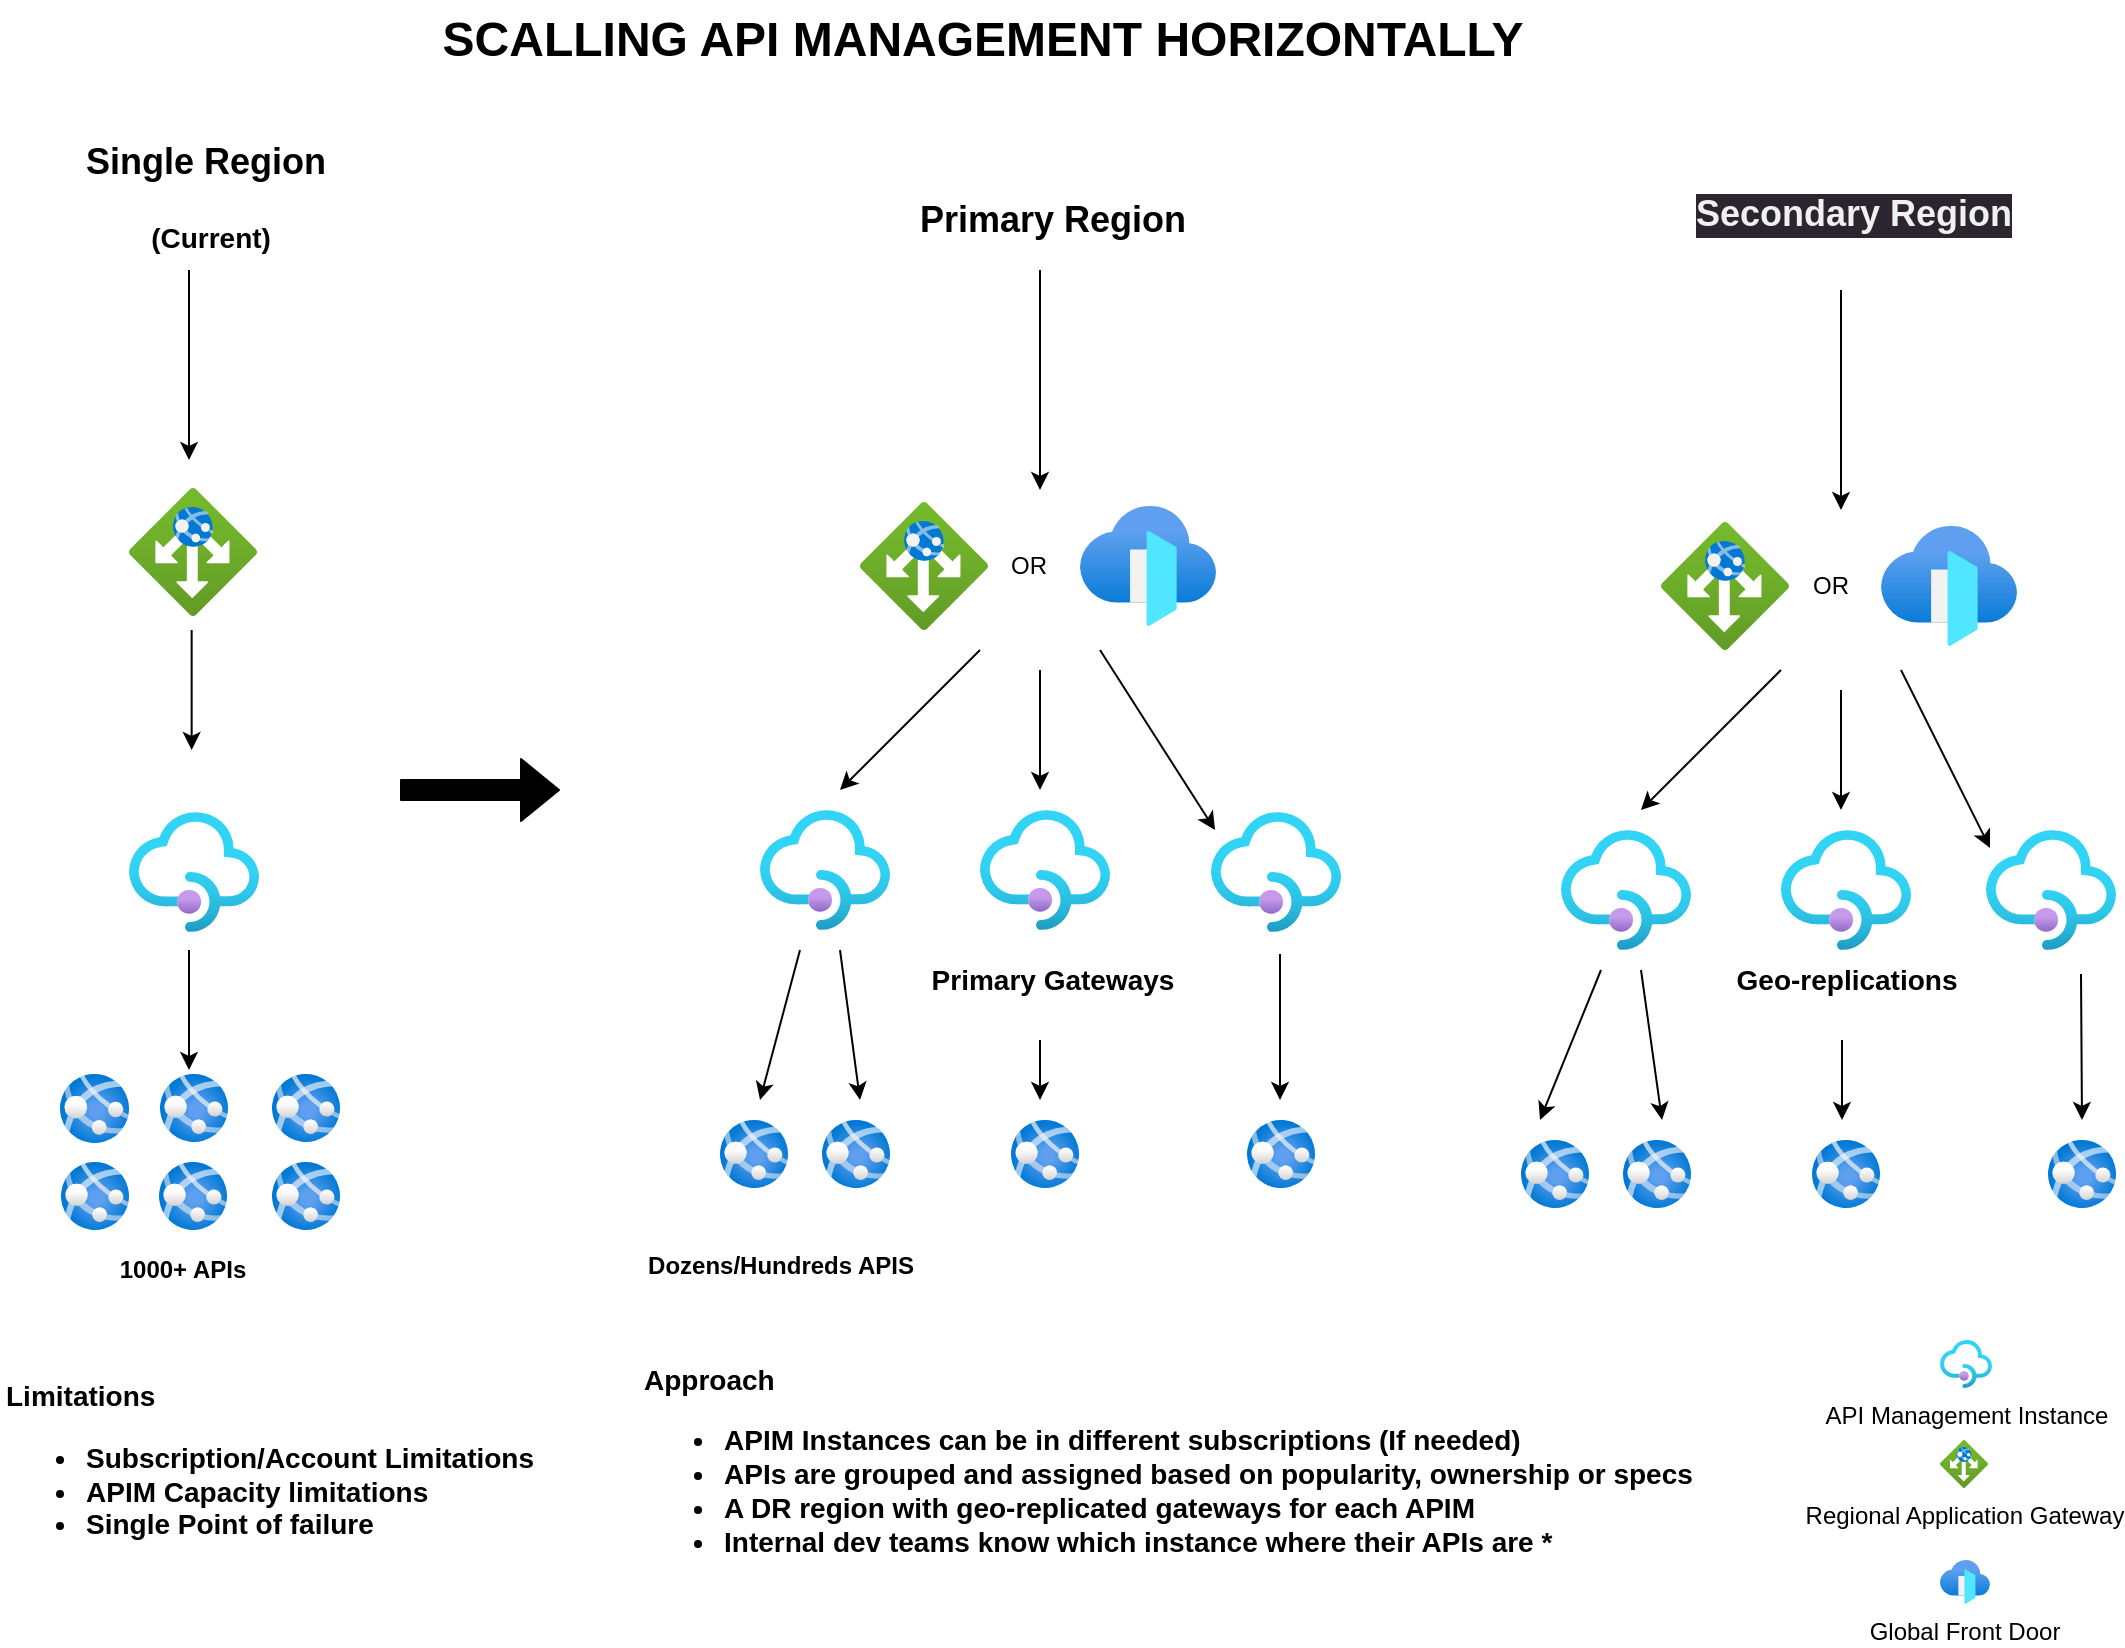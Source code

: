 <mxfile>
    <diagram id="sx23OyOSL30-2_I1Kx4o" name="Page-1">
        <mxGraphModel dx="1258" dy="-224" grid="1" gridSize="10" guides="1" tooltips="1" connect="1" arrows="1" fold="1" page="1" pageScale="1" pageWidth="1100" pageHeight="850" math="0" shadow="0">
            <root>
                <mxCell id="0"/>
                <mxCell id="1" parent="0"/>
                <mxCell id="19" value="" style="aspect=fixed;html=1;points=[];align=center;image;fontSize=12;image=img/lib/azure2/integration/API_Management_Services.svg;" parent="1" vertex="1">
                    <mxGeometry x="390" y="1255" width="65" height="60" as="geometry"/>
                </mxCell>
                <mxCell id="20" value="" style="aspect=fixed;html=1;points=[];align=center;image;fontSize=12;image=img/lib/azure2/integration/API_Management_Services.svg;" parent="1" vertex="1">
                    <mxGeometry x="500" y="1255" width="65" height="60" as="geometry"/>
                </mxCell>
                <mxCell id="21" value="" style="aspect=fixed;html=1;points=[];align=center;image;fontSize=12;image=img/lib/azure2/integration/API_Management_Services.svg;" parent="1" vertex="1">
                    <mxGeometry x="615.5" y="1256" width="65" height="60" as="geometry"/>
                </mxCell>
                <mxCell id="23" value="" style="aspect=fixed;html=1;points=[];align=center;image;fontSize=12;image=img/lib/azure2/networking/Application_Gateways.svg;" parent="1" vertex="1">
                    <mxGeometry x="440" y="1101" width="64" height="64" as="geometry"/>
                </mxCell>
                <mxCell id="25" style="edgeStyle=none;html=1;" parent="1" edge="1">
                    <mxGeometry relative="1" as="geometry">
                        <mxPoint x="430" y="1245" as="targetPoint"/>
                        <mxPoint x="500" y="1175" as="sourcePoint"/>
                    </mxGeometry>
                </mxCell>
                <mxCell id="26" style="edgeStyle=none;html=1;" parent="1" edge="1">
                    <mxGeometry relative="1" as="geometry">
                        <mxPoint x="530" y="1095" as="targetPoint"/>
                        <mxPoint x="530" y="985" as="sourcePoint"/>
                    </mxGeometry>
                </mxCell>
                <mxCell id="27" value="" style="aspect=fixed;html=1;points=[];align=center;image;fontSize=12;image=img/lib/azure2/networking/Front_Doors.svg;" parent="1" vertex="1">
                    <mxGeometry x="550" y="1103" width="68" height="60" as="geometry"/>
                </mxCell>
                <mxCell id="28" value="OR" style="text;html=1;align=center;verticalAlign=middle;resizable=0;points=[];autosize=1;strokeColor=none;fillColor=none;" parent="1" vertex="1">
                    <mxGeometry x="504" y="1118" width="40" height="30" as="geometry"/>
                </mxCell>
                <mxCell id="29" value="" style="aspect=fixed;html=1;points=[];align=center;image;fontSize=12;image=img/lib/azure2/app_services/App_Services.svg;" parent="1" vertex="1">
                    <mxGeometry x="421" y="1410" width="34" height="34" as="geometry"/>
                </mxCell>
                <mxCell id="30" value="" style="aspect=fixed;html=1;points=[];align=center;image;fontSize=12;image=img/lib/azure2/app_services/App_Services.svg;" parent="1" vertex="1">
                    <mxGeometry x="370" y="1410" width="34" height="34" as="geometry"/>
                </mxCell>
                <mxCell id="31" value="" style="aspect=fixed;html=1;points=[];align=center;image;fontSize=12;image=img/lib/azure2/app_services/App_Services.svg;" parent="1" vertex="1">
                    <mxGeometry x="515.5" y="1410" width="34" height="34" as="geometry"/>
                </mxCell>
                <mxCell id="32" value="" style="aspect=fixed;html=1;points=[];align=center;image;fontSize=12;image=img/lib/azure2/app_services/App_Services.svg;" parent="1" vertex="1">
                    <mxGeometry x="633.5" y="1410" width="34" height="34" as="geometry"/>
                </mxCell>
                <mxCell id="33" style="edgeStyle=none;html=1;" parent="1" edge="1">
                    <mxGeometry relative="1" as="geometry">
                        <mxPoint x="390" y="1400" as="targetPoint"/>
                        <mxPoint x="410" y="1325" as="sourcePoint"/>
                    </mxGeometry>
                </mxCell>
                <mxCell id="36" style="edgeStyle=none;html=1;" parent="1" edge="1">
                    <mxGeometry relative="1" as="geometry">
                        <mxPoint x="530" y="1245" as="targetPoint"/>
                        <mxPoint x="530" y="1185" as="sourcePoint"/>
                    </mxGeometry>
                </mxCell>
                <mxCell id="38" style="edgeStyle=none;html=1;entryX=0.031;entryY=0.15;entryDx=0;entryDy=0;entryPerimeter=0;" parent="1" target="21" edge="1">
                    <mxGeometry relative="1" as="geometry">
                        <mxPoint x="640" y="1245" as="targetPoint"/>
                        <mxPoint x="560" y="1175" as="sourcePoint"/>
                    </mxGeometry>
                </mxCell>
                <mxCell id="39" style="edgeStyle=none;html=1;" parent="1" edge="1">
                    <mxGeometry relative="1" as="geometry">
                        <mxPoint x="440" y="1400" as="targetPoint"/>
                        <mxPoint x="430" y="1325" as="sourcePoint"/>
                    </mxGeometry>
                </mxCell>
                <mxCell id="41" style="edgeStyle=none;html=1;" parent="1" edge="1">
                    <mxGeometry relative="1" as="geometry">
                        <mxPoint x="530" y="1400" as="targetPoint"/>
                        <mxPoint x="530" y="1370" as="sourcePoint"/>
                    </mxGeometry>
                </mxCell>
                <mxCell id="42" style="edgeStyle=none;html=1;" parent="1" edge="1">
                    <mxGeometry relative="1" as="geometry">
                        <mxPoint x="650" y="1400" as="targetPoint"/>
                        <mxPoint x="650" y="1327" as="sourcePoint"/>
                    </mxGeometry>
                </mxCell>
                <mxCell id="43" value="" style="aspect=fixed;html=1;points=[];align=center;image;fontSize=12;image=img/lib/azure2/integration/API_Management_Services.svg;" parent="1" vertex="1">
                    <mxGeometry x="790.5" y="1265" width="65" height="60" as="geometry"/>
                </mxCell>
                <mxCell id="44" value="" style="aspect=fixed;html=1;points=[];align=center;image;fontSize=12;image=img/lib/azure2/integration/API_Management_Services.svg;" parent="1" vertex="1">
                    <mxGeometry x="900.5" y="1265" width="65" height="60" as="geometry"/>
                </mxCell>
                <mxCell id="45" value="" style="aspect=fixed;html=1;points=[];align=center;image;fontSize=12;image=img/lib/azure2/integration/API_Management_Services.svg;" parent="1" vertex="1">
                    <mxGeometry x="1003" y="1265" width="65" height="60" as="geometry"/>
                </mxCell>
                <mxCell id="46" value="" style="aspect=fixed;html=1;points=[];align=center;image;fontSize=12;image=img/lib/azure2/networking/Application_Gateways.svg;" parent="1" vertex="1">
                    <mxGeometry x="840.5" y="1111" width="64" height="64" as="geometry"/>
                </mxCell>
                <mxCell id="47" style="edgeStyle=none;html=1;" parent="1" edge="1">
                    <mxGeometry relative="1" as="geometry">
                        <mxPoint x="830.5" y="1255" as="targetPoint"/>
                        <mxPoint x="900.5" y="1185" as="sourcePoint"/>
                    </mxGeometry>
                </mxCell>
                <mxCell id="48" style="edgeStyle=none;html=1;" parent="1" edge="1">
                    <mxGeometry relative="1" as="geometry">
                        <mxPoint x="930.5" y="1105" as="targetPoint"/>
                        <mxPoint x="930.5" y="995" as="sourcePoint"/>
                    </mxGeometry>
                </mxCell>
                <mxCell id="49" value="" style="aspect=fixed;html=1;points=[];align=center;image;fontSize=12;image=img/lib/azure2/networking/Front_Doors.svg;" parent="1" vertex="1">
                    <mxGeometry x="950.5" y="1113" width="68" height="60" as="geometry"/>
                </mxCell>
                <mxCell id="50" value="OR" style="text;html=1;align=center;verticalAlign=middle;resizable=0;points=[];autosize=1;strokeColor=none;fillColor=none;" parent="1" vertex="1">
                    <mxGeometry x="904.5" y="1128" width="40" height="30" as="geometry"/>
                </mxCell>
                <mxCell id="51" value="" style="aspect=fixed;html=1;points=[];align=center;image;fontSize=12;image=img/lib/azure2/app_services/App_Services.svg;" parent="1" vertex="1">
                    <mxGeometry x="821.5" y="1420" width="34" height="34" as="geometry"/>
                </mxCell>
                <mxCell id="52" value="" style="aspect=fixed;html=1;points=[];align=center;image;fontSize=12;image=img/lib/azure2/app_services/App_Services.svg;" parent="1" vertex="1">
                    <mxGeometry x="770.5" y="1420" width="34" height="34" as="geometry"/>
                </mxCell>
                <mxCell id="53" value="" style="aspect=fixed;html=1;points=[];align=center;image;fontSize=12;image=img/lib/azure2/app_services/App_Services.svg;" parent="1" vertex="1">
                    <mxGeometry x="916" y="1420" width="34" height="34" as="geometry"/>
                </mxCell>
                <mxCell id="54" value="" style="aspect=fixed;html=1;points=[];align=center;image;fontSize=12;image=img/lib/azure2/app_services/App_Services.svg;" parent="1" vertex="1">
                    <mxGeometry x="1034" y="1420" width="34" height="34" as="geometry"/>
                </mxCell>
                <mxCell id="55" style="edgeStyle=none;html=1;" parent="1" edge="1">
                    <mxGeometry relative="1" as="geometry">
                        <mxPoint x="780" y="1410" as="targetPoint"/>
                        <mxPoint x="810.5" y="1335" as="sourcePoint"/>
                    </mxGeometry>
                </mxCell>
                <mxCell id="56" style="edgeStyle=none;html=1;" parent="1" edge="1">
                    <mxGeometry relative="1" as="geometry">
                        <mxPoint x="930.5" y="1255" as="targetPoint"/>
                        <mxPoint x="930.5" y="1195" as="sourcePoint"/>
                    </mxGeometry>
                </mxCell>
                <mxCell id="57" style="edgeStyle=none;html=1;entryX=0.031;entryY=0.15;entryDx=0;entryDy=0;entryPerimeter=0;" parent="1" target="45" edge="1">
                    <mxGeometry relative="1" as="geometry">
                        <mxPoint x="1040.5" y="1255" as="targetPoint"/>
                        <mxPoint x="960.5" y="1185" as="sourcePoint"/>
                    </mxGeometry>
                </mxCell>
                <mxCell id="58" style="edgeStyle=none;html=1;" parent="1" edge="1">
                    <mxGeometry relative="1" as="geometry">
                        <mxPoint x="841" y="1410" as="targetPoint"/>
                        <mxPoint x="830.5" y="1335" as="sourcePoint"/>
                    </mxGeometry>
                </mxCell>
                <mxCell id="59" style="edgeStyle=none;html=1;" parent="1" edge="1">
                    <mxGeometry relative="1" as="geometry">
                        <mxPoint x="931" y="1410" as="targetPoint"/>
                        <mxPoint x="931" y="1370" as="sourcePoint"/>
                    </mxGeometry>
                </mxCell>
                <mxCell id="60" style="edgeStyle=none;html=1;" parent="1" edge="1">
                    <mxGeometry relative="1" as="geometry">
                        <mxPoint x="1051" y="1410" as="targetPoint"/>
                        <mxPoint x="1050.5" y="1337" as="sourcePoint"/>
                    </mxGeometry>
                </mxCell>
                <mxCell id="61" value="&lt;h2&gt;Primary Region&lt;/h2&gt;" style="text;html=1;align=center;verticalAlign=middle;resizable=0;points=[];autosize=1;strokeColor=none;fillColor=none;" parent="1" vertex="1">
                    <mxGeometry x="455.5" y="930" width="160" height="60" as="geometry"/>
                </mxCell>
                <mxCell id="64" value="" style="aspect=fixed;html=1;points=[];align=center;image;fontSize=12;image=img/lib/azure2/integration/API_Management_Services.svg;" parent="1" vertex="1">
                    <mxGeometry x="74.5" y="1256" width="65" height="60" as="geometry"/>
                </mxCell>
                <mxCell id="66" value="" style="aspect=fixed;html=1;points=[];align=center;image;fontSize=12;image=img/lib/azure2/networking/Application_Gateways.svg;" parent="1" vertex="1">
                    <mxGeometry x="74.5" y="1094" width="64" height="64" as="geometry"/>
                </mxCell>
                <mxCell id="68" style="edgeStyle=none;html=1;" parent="1" edge="1">
                    <mxGeometry relative="1" as="geometry">
                        <mxPoint x="104.5" y="1080" as="targetPoint"/>
                        <mxPoint x="104.5" y="985" as="sourcePoint"/>
                    </mxGeometry>
                </mxCell>
                <mxCell id="73" value="" style="aspect=fixed;html=1;points=[];align=center;image;fontSize=12;image=img/lib/azure2/app_services/App_Services.svg;" parent="1" vertex="1">
                    <mxGeometry x="90" y="1387" width="34" height="34" as="geometry"/>
                </mxCell>
                <mxCell id="76" style="edgeStyle=none;html=1;" parent="1" edge="1">
                    <mxGeometry relative="1" as="geometry">
                        <mxPoint x="105.83" y="1225" as="targetPoint"/>
                        <mxPoint x="105.83" y="1165" as="sourcePoint"/>
                    </mxGeometry>
                </mxCell>
                <mxCell id="79" style="edgeStyle=none;html=1;" parent="1" edge="1">
                    <mxGeometry relative="1" as="geometry">
                        <mxPoint x="104.5" y="1385" as="targetPoint"/>
                        <mxPoint x="104.5" y="1325" as="sourcePoint"/>
                    </mxGeometry>
                </mxCell>
                <mxCell id="81" value="&lt;h2&gt;Single Region&amp;nbsp;&lt;/h2&gt;&lt;h2&gt;&lt;font style=&quot;font-size: 14px;&quot;&gt;(Current)&lt;/font&gt;&lt;/h2&gt;" style="text;html=1;align=center;verticalAlign=middle;resizable=0;points=[];autosize=1;strokeColor=none;fillColor=none;" parent="1" vertex="1">
                    <mxGeometry x="40" y="900" width="150" height="100" as="geometry"/>
                </mxCell>
                <mxCell id="82" value="" style="aspect=fixed;html=1;points=[];align=center;image;fontSize=12;image=img/lib/azure2/app_services/App_Services.svg;" parent="1" vertex="1">
                    <mxGeometry x="40" y="1387" width="34.5" height="34.5" as="geometry"/>
                </mxCell>
                <mxCell id="83" value="" style="aspect=fixed;html=1;points=[];align=center;image;fontSize=12;image=img/lib/azure2/app_services/App_Services.svg;" parent="1" vertex="1">
                    <mxGeometry x="40.5" y="1431" width="34" height="34" as="geometry"/>
                </mxCell>
                <mxCell id="84" value="" style="aspect=fixed;html=1;points=[];align=center;image;fontSize=12;image=img/lib/azure2/app_services/App_Services.svg;" parent="1" vertex="1">
                    <mxGeometry x="89.5" y="1431" width="34" height="34" as="geometry"/>
                </mxCell>
                <mxCell id="85" value="" style="aspect=fixed;html=1;points=[];align=center;image;fontSize=12;image=img/lib/azure2/app_services/App_Services.svg;" parent="1" vertex="1">
                    <mxGeometry x="146" y="1387" width="34" height="34" as="geometry"/>
                </mxCell>
                <mxCell id="86" value="" style="aspect=fixed;html=1;points=[];align=center;image;fontSize=12;image=img/lib/azure2/app_services/App_Services.svg;" parent="1" vertex="1">
                    <mxGeometry x="146" y="1431" width="34" height="34" as="geometry"/>
                </mxCell>
                <mxCell id="87" value="&lt;b&gt;1000+ APIs&lt;/b&gt;" style="text;html=1;align=center;verticalAlign=middle;resizable=0;points=[];autosize=1;strokeColor=none;fillColor=none;" parent="1" vertex="1">
                    <mxGeometry x="56" y="1470" width="90" height="30" as="geometry"/>
                </mxCell>
                <mxCell id="88" style="edgeStyle=none;html=1;shape=flexArrow;fillColor=#000000;" parent="1" edge="1">
                    <mxGeometry relative="1" as="geometry">
                        <mxPoint x="290" y="1245" as="targetPoint"/>
                        <mxPoint x="210.0" y="1245" as="sourcePoint"/>
                    </mxGeometry>
                </mxCell>
                <mxCell id="89" value="Regional Application Gateway&lt;br&gt;" style="aspect=fixed;html=1;points=[];align=center;image;fontSize=12;image=img/lib/azure2/networking/Application_Gateways.svg;" parent="1" vertex="1">
                    <mxGeometry x="980" y="1570" width="24" height="24" as="geometry"/>
                </mxCell>
                <mxCell id="90" value="Global Front Door&lt;br&gt;" style="aspect=fixed;html=1;points=[];align=center;image;fontSize=12;image=img/lib/azure2/networking/Front_Doors.svg;" parent="1" vertex="1">
                    <mxGeometry x="980" y="1630" width="24.94" height="22" as="geometry"/>
                </mxCell>
                <mxCell id="91" value="API Management Instance" style="aspect=fixed;html=1;points=[];align=center;image;fontSize=12;image=img/lib/azure2/integration/API_Management_Services.svg;" parent="1" vertex="1">
                    <mxGeometry x="980" y="1520" width="26" height="24" as="geometry"/>
                </mxCell>
                <mxCell id="92" value="&lt;div&gt;&lt;b&gt;Limitations&lt;/b&gt;&lt;/div&gt;&lt;ul&gt;&lt;li&gt;&lt;b&gt;Subscription/Account Limitations&lt;br&gt;&lt;/b&gt;&lt;/li&gt;&lt;li&gt;&lt;b&gt;APIM Capacity limitations&lt;/b&gt;&lt;/li&gt;&lt;li&gt;&lt;b&gt;Single Point of failure&lt;/b&gt;&lt;/li&gt;&lt;/ul&gt;" style="text;html=1;align=left;verticalAlign=middle;resizable=0;points=[];autosize=1;strokeColor=none;fillColor=none;fontSize=14;" parent="1" vertex="1">
                    <mxGeometry x="10.5" y="1522" width="290" height="130" as="geometry"/>
                </mxCell>
                <mxCell id="93" value="&lt;div&gt;&lt;b&gt;Approach&lt;/b&gt;&lt;/div&gt;&lt;ul&gt;&lt;li&gt;&lt;b&gt;APIM Instances can be in different subscriptions (If needed)&lt;/b&gt;&lt;/li&gt;&lt;li&gt;&lt;b&gt;APIs are grouped and assigned based on popularity, ownership or specs&lt;/b&gt;&lt;/li&gt;&lt;li&gt;&lt;b&gt;A DR region with geo-replicated gateways for each APIM&lt;/b&gt;&lt;/li&gt;&lt;li&gt;&lt;b&gt;Internal dev teams know which instance where their APIs are *&lt;/b&gt;&lt;/li&gt;&lt;/ul&gt;" style="text;html=1;align=left;verticalAlign=middle;resizable=0;points=[];autosize=1;strokeColor=none;fillColor=none;fontSize=14;" parent="1" vertex="1">
                    <mxGeometry x="330" y="1512" width="550" height="150" as="geometry"/>
                </mxCell>
                <mxCell id="94" value="&lt;b&gt;Geo-replications&lt;/b&gt;" style="text;html=1;align=center;verticalAlign=middle;resizable=0;points=[];autosize=1;strokeColor=none;fillColor=none;fontSize=14;" parent="1" vertex="1">
                    <mxGeometry x="868" y="1325" width="130" height="30" as="geometry"/>
                </mxCell>
                <mxCell id="95" value="&lt;span style=&quot;font-size: 24px;&quot;&gt;&lt;b&gt;SCALLING API MANAGEMENT HORIZONTALLY&lt;/b&gt;&lt;/span&gt;" style="text;html=1;align=center;verticalAlign=middle;resizable=0;points=[];autosize=1;strokeColor=none;fillColor=none;fontSize=14;" parent="1" vertex="1">
                    <mxGeometry x="220.5" y="850" width="560" height="40" as="geometry"/>
                </mxCell>
                <mxCell id="96" value="&lt;font style=&quot;font-size: 12px;&quot;&gt;&lt;b&gt;Dozens/Hundreds APIS&lt;/b&gt;&lt;/font&gt;" style="text;html=1;align=center;verticalAlign=middle;resizable=0;points=[];autosize=1;strokeColor=none;fillColor=none;fontSize=24;" parent="1" vertex="1">
                    <mxGeometry x="320" y="1459" width="160" height="40" as="geometry"/>
                </mxCell>
                <mxCell id="97" value="&lt;b&gt;Primary Gateways&lt;/b&gt;" style="text;html=1;align=center;verticalAlign=middle;resizable=0;points=[];autosize=1;strokeColor=none;fillColor=none;fontSize=14;" parent="1" vertex="1">
                    <mxGeometry x="465.5" y="1325" width="140" height="30" as="geometry"/>
                </mxCell>
                <mxCell id="98" value="&lt;h2 style=&quot;border-color: rgb(0, 0, 0); color: rgb(240, 240, 240); font-family: Helvetica; font-style: normal; font-variant-ligatures: normal; font-variant-caps: normal; letter-spacing: normal; orphans: 2; text-align: center; text-indent: 0px; text-transform: none; widows: 2; word-spacing: 0px; -webkit-text-stroke-width: 0px; background-color: rgb(42, 37, 47); text-decoration-thickness: initial; text-decoration-style: initial; text-decoration-color: initial;&quot;&gt;Secondary Region&lt;/h2&gt;" style="text;whiteSpace=wrap;html=1;shadow=0;" vertex="1" parent="1">
                    <mxGeometry x="855.5" y="925" width="170" height="70" as="geometry"/>
                </mxCell>
            </root>
        </mxGraphModel>
    </diagram>
</mxfile>